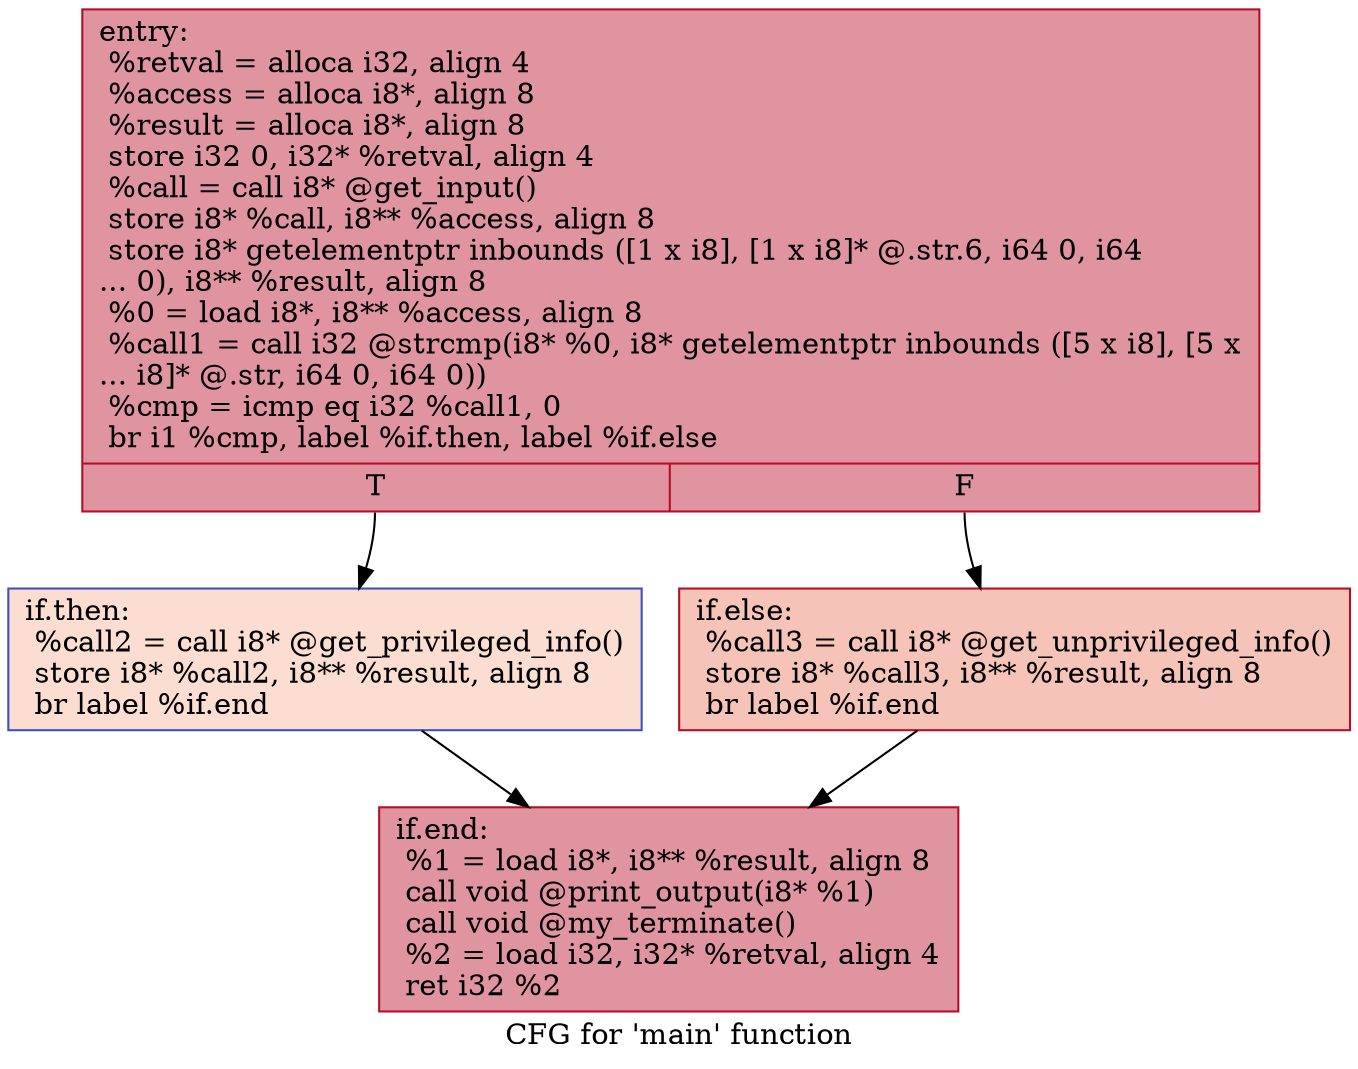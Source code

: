 digraph "CFG for 'main' function" {
	label="CFG for 'main' function";

	Node0x55e98d774d20 [shape=record,color="#b70d28ff", style=filled, fillcolor="#b70d2870",label="{entry:\l  %retval = alloca i32, align 4\l  %access = alloca i8*, align 8\l  %result = alloca i8*, align 8\l  store i32 0, i32* %retval, align 4\l  %call = call i8* @get_input()\l  store i8* %call, i8** %access, align 8\l  store i8* getelementptr inbounds ([1 x i8], [1 x i8]* @.str.6, i64 0, i64\l... 0), i8** %result, align 8\l  %0 = load i8*, i8** %access, align 8\l  %call1 = call i32 @strcmp(i8* %0, i8* getelementptr inbounds ([5 x i8], [5 x\l... i8]* @.str, i64 0, i64 0))\l  %cmp = icmp eq i32 %call1, 0\l  br i1 %cmp, label %if.then, label %if.else\l|{<s0>T|<s1>F}}"];
	Node0x55e98d774d20:s0 -> Node0x55e98d7756b0;
	Node0x55e98d774d20:s1 -> Node0x55e98d775780;
	Node0x55e98d7756b0 [shape=record,color="#3d50c3ff", style=filled, fillcolor="#f7b39670",label="{if.then:                                          \l  %call2 = call i8* @get_privileged_info()\l  store i8* %call2, i8** %result, align 8\l  br label %if.end\l}"];
	Node0x55e98d7756b0 -> Node0x55e98d775ae0;
	Node0x55e98d775780 [shape=record,color="#b70d28ff", style=filled, fillcolor="#e8765c70",label="{if.else:                                          \l  %call3 = call i8* @get_unprivileged_info()\l  store i8* %call3, i8** %result, align 8\l  br label %if.end\l}"];
	Node0x55e98d775780 -> Node0x55e98d775ae0;
	Node0x55e98d775ae0 [shape=record,color="#b70d28ff", style=filled, fillcolor="#b70d2870",label="{if.end:                                           \l  %1 = load i8*, i8** %result, align 8\l  call void @print_output(i8* %1)\l  call void @my_terminate()\l  %2 = load i32, i32* %retval, align 4\l  ret i32 %2\l}"];
}
